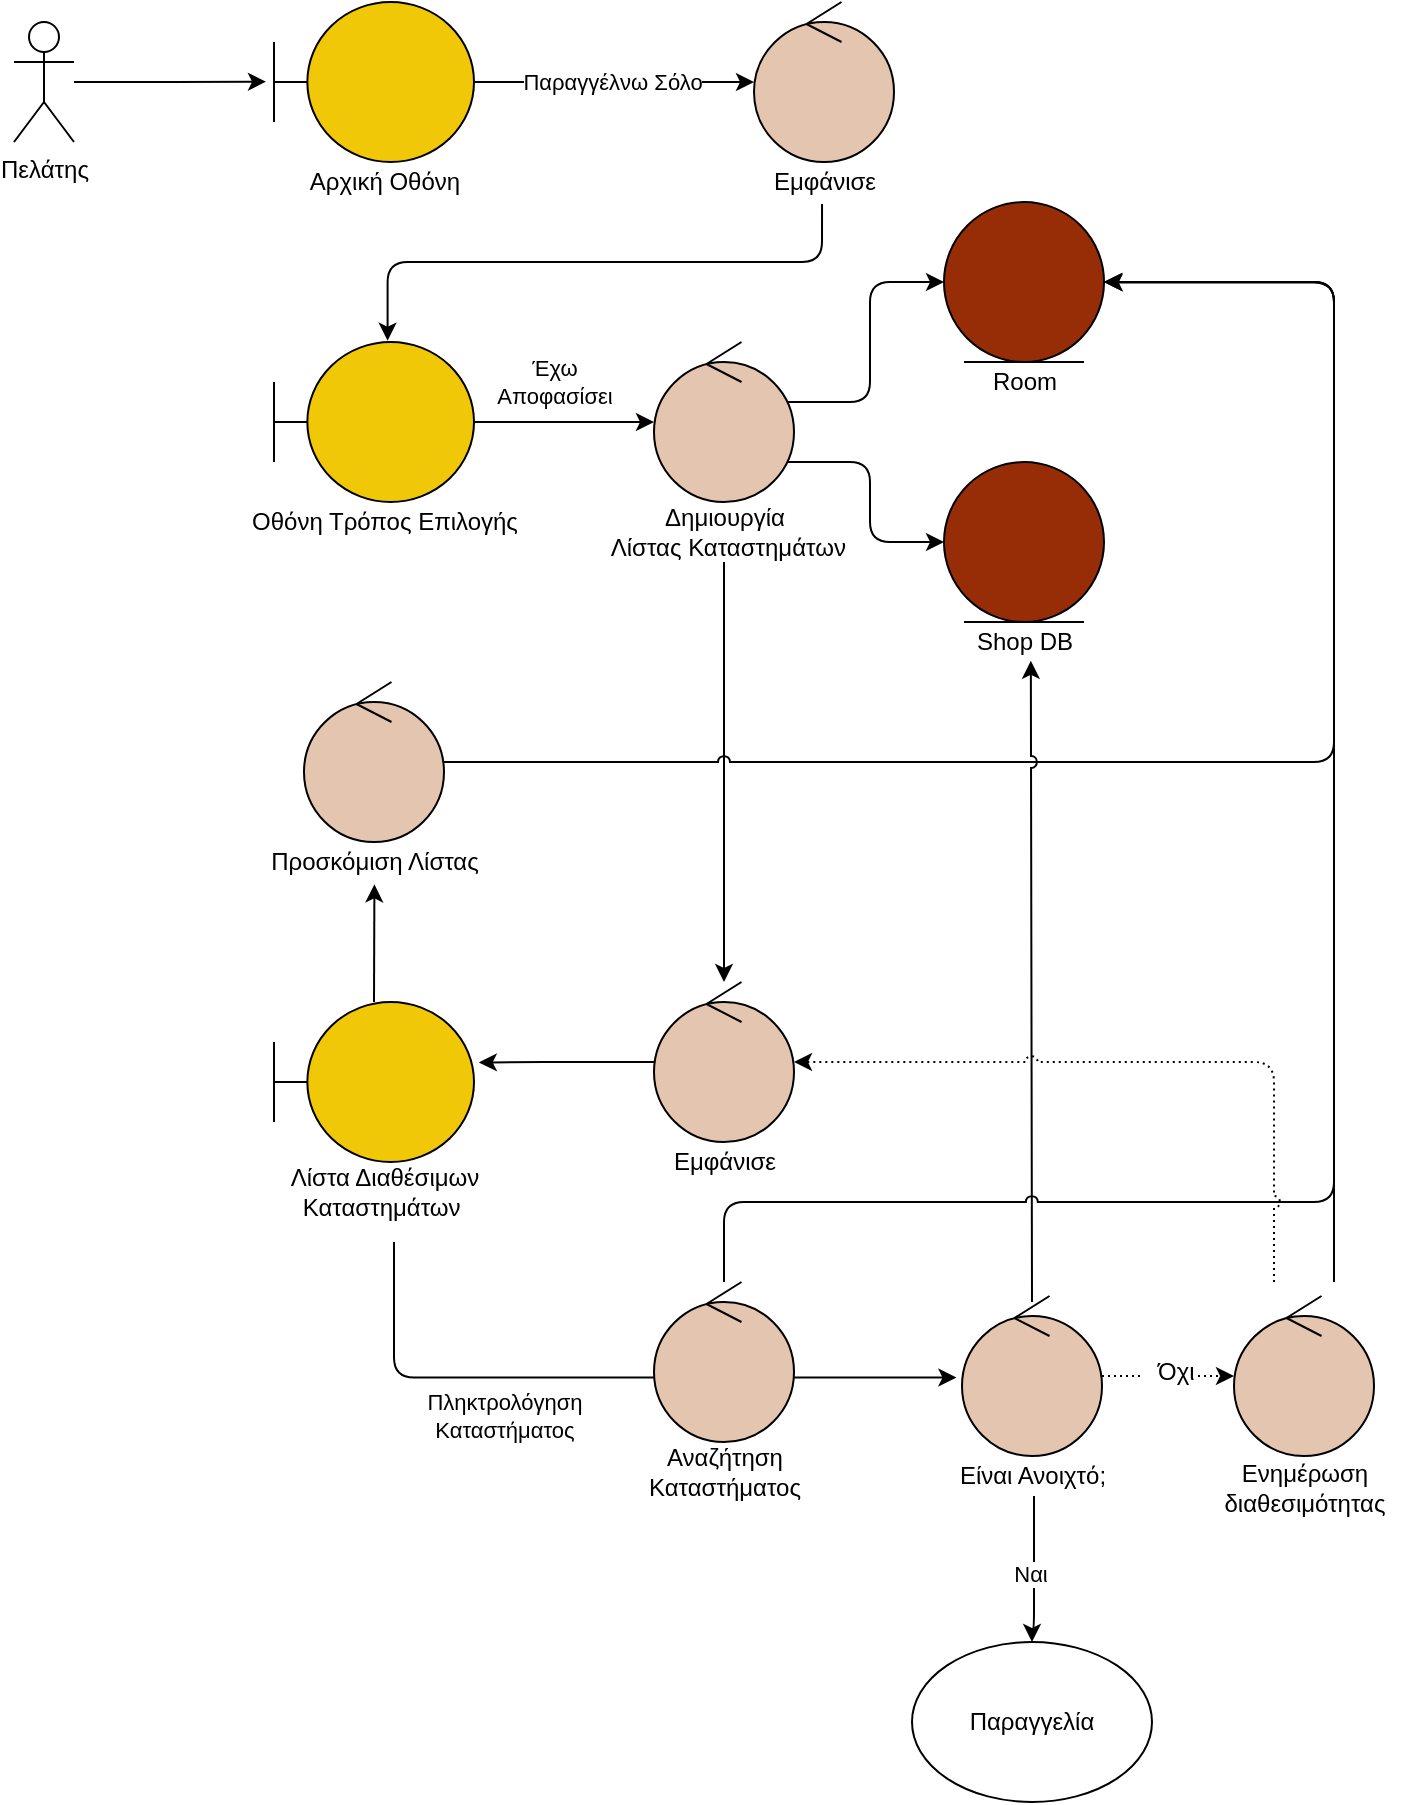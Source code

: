 <mxfile version="18.1.3" type="device"><diagram id="3wCA2NW_TdbyRuB1EPXy" name="Page-1"><mxGraphModel dx="1452" dy="1032" grid="1" gridSize="10" guides="1" tooltips="1" connect="1" arrows="1" fold="1" page="1" pageScale="1" pageWidth="1169" pageHeight="1654" math="0" shadow="0"><root><mxCell id="0"/><mxCell id="1" parent="0"/><mxCell id="vLx0UxDvzZxlZjzwwd8G-31" style="edgeStyle=orthogonalEdgeStyle;rounded=0;orthogonalLoop=1;jettySize=auto;html=1;entryX=-0.04;entryY=0.498;entryDx=0;entryDy=0;entryPerimeter=0;" parent="1" source="vLx0UxDvzZxlZjzwwd8G-1" target="vLx0UxDvzZxlZjzwwd8G-6" edge="1"><mxGeometry relative="1" as="geometry"/></mxCell><mxCell id="vLx0UxDvzZxlZjzwwd8G-1" value="Πελάτης" style="shape=umlActor;verticalLabelPosition=bottom;verticalAlign=top;html=1;" parent="1" vertex="1"><mxGeometry x="80" y="110" width="30" height="60" as="geometry"/></mxCell><mxCell id="vLx0UxDvzZxlZjzwwd8G-32" style="edgeStyle=orthogonalEdgeStyle;rounded=1;orthogonalLoop=1;jettySize=auto;html=1;" parent="1" source="vLx0UxDvzZxlZjzwwd8G-6" target="vLx0UxDvzZxlZjzwwd8G-10" edge="1"><mxGeometry relative="1" as="geometry"/></mxCell><mxCell id="ZmGg5q05Qmoomze8ij_W-1" value="Παραγγέλνω Σόλο" style="edgeLabel;html=1;align=center;verticalAlign=middle;resizable=0;points=[];" parent="vLx0UxDvzZxlZjzwwd8G-32" vertex="1" connectable="0"><mxGeometry x="-0.022" relative="1" as="geometry"><mxPoint as="offset"/></mxGeometry></mxCell><mxCell id="vLx0UxDvzZxlZjzwwd8G-6" value="" style="shape=umlBoundary;whiteSpace=wrap;html=1;fillColor=#F0C808;" parent="1" vertex="1"><mxGeometry x="210" y="100" width="100" height="80" as="geometry"/></mxCell><mxCell id="vLx0UxDvzZxlZjzwwd8G-9" value="Αρχική Οθόνη" style="text;html=1;align=center;verticalAlign=middle;resizable=0;points=[];autosize=1;strokeColor=none;fillColor=none;" parent="1" vertex="1"><mxGeometry x="220" y="180" width="90" height="20" as="geometry"/></mxCell><mxCell id="vLx0UxDvzZxlZjzwwd8G-10" value="" style="ellipse;shape=umlControl;whiteSpace=wrap;html=1;fillColor=#E4C5AF;" parent="1" vertex="1"><mxGeometry x="450" y="100" width="70" height="80" as="geometry"/></mxCell><mxCell id="vLx0UxDvzZxlZjzwwd8G-35" style="edgeStyle=orthogonalEdgeStyle;rounded=1;orthogonalLoop=1;jettySize=auto;html=1;entryX=0.568;entryY=-0.008;entryDx=0;entryDy=0;entryPerimeter=0;exitX=0.486;exitY=1.05;exitDx=0;exitDy=0;exitPerimeter=0;" parent="1" source="vLx0UxDvzZxlZjzwwd8G-11" target="vLx0UxDvzZxlZjzwwd8G-12" edge="1"><mxGeometry relative="1" as="geometry"><Array as="points"><mxPoint x="484" y="230"/><mxPoint x="267" y="230"/></Array></mxGeometry></mxCell><mxCell id="vLx0UxDvzZxlZjzwwd8G-11" value="Εμφάνισε" style="text;html=1;align=center;verticalAlign=middle;resizable=0;points=[];autosize=1;strokeColor=none;fillColor=none;" parent="1" vertex="1"><mxGeometry x="450" y="180" width="70" height="20" as="geometry"/></mxCell><mxCell id="vLx0UxDvzZxlZjzwwd8G-36" style="edgeStyle=orthogonalEdgeStyle;rounded=1;orthogonalLoop=1;jettySize=auto;html=1;" parent="1" source="vLx0UxDvzZxlZjzwwd8G-12" target="vLx0UxDvzZxlZjzwwd8G-15" edge="1"><mxGeometry relative="1" as="geometry"/></mxCell><mxCell id="ZmGg5q05Qmoomze8ij_W-16" value="Έχω &lt;br&gt;Αποφασίσει" style="edgeLabel;html=1;align=center;verticalAlign=middle;resizable=0;points=[];" parent="vLx0UxDvzZxlZjzwwd8G-36" vertex="1" connectable="0"><mxGeometry x="-0.287" y="-1" relative="1" as="geometry"><mxPoint x="8" y="-21" as="offset"/></mxGeometry></mxCell><mxCell id="vLx0UxDvzZxlZjzwwd8G-12" value="" style="shape=umlBoundary;whiteSpace=wrap;html=1;fillColor=#F0C808;" parent="1" vertex="1"><mxGeometry x="210" y="270" width="100" height="80" as="geometry"/></mxCell><mxCell id="vLx0UxDvzZxlZjzwwd8G-13" value="Οθόνη Τρόπος Επιλογής" style="text;html=1;align=center;verticalAlign=middle;resizable=0;points=[];autosize=1;strokeColor=none;fillColor=none;" parent="1" vertex="1"><mxGeometry x="190" y="350" width="150" height="20" as="geometry"/></mxCell><mxCell id="vLx0UxDvzZxlZjzwwd8G-37" style="edgeStyle=orthogonalEdgeStyle;rounded=1;orthogonalLoop=1;jettySize=auto;html=1;entryX=0;entryY=0.5;entryDx=0;entryDy=0;exitX=0.952;exitY=0.375;exitDx=0;exitDy=0;exitPerimeter=0;" parent="1" source="vLx0UxDvzZxlZjzwwd8G-15" target="vLx0UxDvzZxlZjzwwd8G-17" edge="1"><mxGeometry relative="1" as="geometry"><Array as="points"><mxPoint x="508" y="300"/><mxPoint x="508" y="240"/></Array></mxGeometry></mxCell><mxCell id="vLx0UxDvzZxlZjzwwd8G-38" style="edgeStyle=orthogonalEdgeStyle;rounded=1;orthogonalLoop=1;jettySize=auto;html=1;entryX=0;entryY=0.5;entryDx=0;entryDy=0;" parent="1" source="vLx0UxDvzZxlZjzwwd8G-15" target="vLx0UxDvzZxlZjzwwd8G-18" edge="1"><mxGeometry relative="1" as="geometry"><Array as="points"><mxPoint x="508" y="330"/><mxPoint x="508" y="370"/></Array></mxGeometry></mxCell><mxCell id="vLx0UxDvzZxlZjzwwd8G-15" value="" style="ellipse;shape=umlControl;whiteSpace=wrap;html=1;fillColor=#E4C5AF;" parent="1" vertex="1"><mxGeometry x="400" y="270" width="70" height="80" as="geometry"/></mxCell><mxCell id="vLx0UxDvzZxlZjzwwd8G-39" style="edgeStyle=orthogonalEdgeStyle;rounded=1;orthogonalLoop=1;jettySize=auto;html=1;jumpStyle=arc;" parent="1" source="vLx0UxDvzZxlZjzwwd8G-16" target="vLx0UxDvzZxlZjzwwd8G-23" edge="1"><mxGeometry relative="1" as="geometry"><mxPoint x="480" y="460" as="targetPoint"/></mxGeometry></mxCell><mxCell id="vLx0UxDvzZxlZjzwwd8G-16" value="&lt;span style=&quot;&quot;&gt;Δημιουργία&lt;br&gt;&amp;nbsp;Λίστας Καταστημάτων&lt;/span&gt;" style="text;html=1;align=center;verticalAlign=middle;resizable=0;points=[];autosize=1;strokeColor=none;fillColor=none;" parent="1" vertex="1"><mxGeometry x="360" y="350" width="150" height="30" as="geometry"/></mxCell><mxCell id="vLx0UxDvzZxlZjzwwd8G-17" value="" style="ellipse;shape=umlEntity;whiteSpace=wrap;html=1;fillColor=#972D07;" parent="1" vertex="1"><mxGeometry x="545" y="200" width="80" height="80" as="geometry"/></mxCell><mxCell id="vLx0UxDvzZxlZjzwwd8G-18" value="" style="ellipse;shape=umlEntity;whiteSpace=wrap;html=1;fillColor=#972D07;" parent="1" vertex="1"><mxGeometry x="545" y="330" width="80" height="80" as="geometry"/></mxCell><mxCell id="vLx0UxDvzZxlZjzwwd8G-19" value="Room" style="text;html=1;align=center;verticalAlign=middle;resizable=0;points=[];autosize=1;strokeColor=none;fillColor=none;" parent="1" vertex="1"><mxGeometry x="560" y="280" width="50" height="20" as="geometry"/></mxCell><mxCell id="vLx0UxDvzZxlZjzwwd8G-20" value="Shop DB" style="text;html=1;align=center;verticalAlign=middle;resizable=0;points=[];autosize=1;strokeColor=none;fillColor=none;" parent="1" vertex="1"><mxGeometry x="555" y="410" width="60" height="20" as="geometry"/></mxCell><mxCell id="vLx0UxDvzZxlZjzwwd8G-40" style="edgeStyle=orthogonalEdgeStyle;rounded=1;orthogonalLoop=1;jettySize=auto;html=1;entryX=1.005;entryY=0.503;entryDx=0;entryDy=0;entryPerimeter=0;jumpStyle=arc;" parent="1" source="vLx0UxDvzZxlZjzwwd8G-21" target="vLx0UxDvzZxlZjzwwd8G-17" edge="1"><mxGeometry relative="1" as="geometry"><Array as="points"><mxPoint x="740" y="480"/><mxPoint x="740" y="240"/></Array><mxPoint x="626" y="240" as="targetPoint"/></mxGeometry></mxCell><mxCell id="vLx0UxDvzZxlZjzwwd8G-21" value="" style="ellipse;shape=umlControl;whiteSpace=wrap;html=1;fillColor=#E4C5AF;" parent="1" vertex="1"><mxGeometry x="225" y="440" width="70" height="80" as="geometry"/></mxCell><mxCell id="vLx0UxDvzZxlZjzwwd8G-22" value="Προσκόμιση Λίστας" style="text;html=1;align=center;verticalAlign=middle;resizable=0;points=[];autosize=1;strokeColor=none;fillColor=none;" parent="1" vertex="1"><mxGeometry x="200" y="520" width="120" height="20" as="geometry"/></mxCell><mxCell id="vLx0UxDvzZxlZjzwwd8G-42" style="edgeStyle=orthogonalEdgeStyle;rounded=1;orthogonalLoop=1;jettySize=auto;html=1;entryX=1.024;entryY=0.378;entryDx=0;entryDy=0;entryPerimeter=0;" parent="1" source="vLx0UxDvzZxlZjzwwd8G-23" target="vLx0UxDvzZxlZjzwwd8G-25" edge="1"><mxGeometry relative="1" as="geometry"/></mxCell><mxCell id="ZmGg5q05Qmoomze8ij_W-15" style="edgeStyle=orthogonalEdgeStyle;rounded=1;jumpStyle=arc;orthogonalLoop=1;jettySize=auto;html=1;entryX=0.502;entryY=1.059;entryDx=0;entryDy=0;entryPerimeter=0;" parent="1" source="vLx0UxDvzZxlZjzwwd8G-25" target="vLx0UxDvzZxlZjzwwd8G-22" edge="1"><mxGeometry relative="1" as="geometry"/></mxCell><mxCell id="vLx0UxDvzZxlZjzwwd8G-25" value="" style="shape=umlBoundary;whiteSpace=wrap;html=1;fillColor=#F0C808;" parent="1" vertex="1"><mxGeometry x="210" y="600" width="100" height="80" as="geometry"/></mxCell><mxCell id="vLx0UxDvzZxlZjzwwd8G-44" style="edgeStyle=orthogonalEdgeStyle;rounded=1;orthogonalLoop=1;jettySize=auto;html=1;entryX=-0.04;entryY=0.51;entryDx=0;entryDy=0;entryPerimeter=0;" parent="1" target="vLx0UxDvzZxlZjzwwd8G-27" edge="1"><mxGeometry relative="1" as="geometry"><Array as="points"><mxPoint x="270" y="720"/><mxPoint x="270" y="788"/></Array><mxPoint x="270" y="720" as="sourcePoint"/></mxGeometry></mxCell><mxCell id="ZmGg5q05Qmoomze8ij_W-2" value="Πληκτρολόγηση &lt;br&gt;Καταστήματος" style="edgeLabel;html=1;align=center;verticalAlign=middle;resizable=0;points=[];" parent="vLx0UxDvzZxlZjzwwd8G-44" vertex="1" connectable="0"><mxGeometry x="-0.757" relative="1" as="geometry"><mxPoint x="55" y="44" as="offset"/></mxGeometry></mxCell><mxCell id="vLx0UxDvzZxlZjzwwd8G-26" value="Λίστα Διαθέσιμων&lt;br&gt;Καταστημάτων&amp;nbsp;" style="text;html=1;align=center;verticalAlign=middle;resizable=0;points=[];autosize=1;strokeColor=none;fillColor=none;" parent="1" vertex="1"><mxGeometry x="210" y="680" width="110" height="30" as="geometry"/></mxCell><mxCell id="vLx0UxDvzZxlZjzwwd8G-45" style="edgeStyle=orthogonalEdgeStyle;rounded=1;orthogonalLoop=1;jettySize=auto;html=1;entryX=0.557;entryY=0.97;entryDx=0;entryDy=0;entryPerimeter=0;jumpStyle=arc;" parent="1" target="vLx0UxDvzZxlZjzwwd8G-20" edge="1"><mxGeometry relative="1" as="geometry"><mxPoint x="589" y="750" as="sourcePoint"/><Array as="points"><mxPoint x="588" y="750"/></Array></mxGeometry></mxCell><mxCell id="ZmGg5q05Qmoomze8ij_W-11" style="edgeStyle=orthogonalEdgeStyle;rounded=1;jumpStyle=arc;orthogonalLoop=1;jettySize=auto;html=1;dashed=1;dashPattern=1 2;" parent="1" source="vLx0UxDvzZxlZjzwwd8G-27" edge="1"><mxGeometry relative="1" as="geometry"><mxPoint x="690.0" y="787" as="targetPoint"/></mxGeometry></mxCell><mxCell id="ZmGg5q05Qmoomze8ij_W-19" value="&lt;span style=&quot;font-family: &amp;quot;Apple Color Emoji&amp;quot;; font-size: 12px; text-align: start;&quot;&gt;🍝&lt;/span&gt;Όχι" style="edgeLabel;html=1;align=center;verticalAlign=middle;resizable=0;points=[];fontSize=12;labelBackgroundColor=default;" parent="ZmGg5q05Qmoomze8ij_W-11" vertex="1" connectable="0"><mxGeometry x="-0.046" y="2" relative="1" as="geometry"><mxPoint as="offset"/></mxGeometry></mxCell><mxCell id="vLx0UxDvzZxlZjzwwd8G-27" value="" style="ellipse;shape=umlControl;whiteSpace=wrap;html=1;fillColor=#E4C5AF;" parent="1" vertex="1"><mxGeometry x="554" y="747" width="70" height="80" as="geometry"/></mxCell><mxCell id="vLx0UxDvzZxlZjzwwd8G-46" style="edgeStyle=orthogonalEdgeStyle;rounded=1;orthogonalLoop=1;jettySize=auto;html=1;entryX=0.5;entryY=0;entryDx=0;entryDy=0;" parent="1" source="vLx0UxDvzZxlZjzwwd8G-28" target="ZmGg5q05Qmoomze8ij_W-4" edge="1"><mxGeometry relative="1" as="geometry"><mxPoint x="434.79" y="914.24" as="targetPoint"/><Array as="points"><mxPoint x="590" y="914"/><mxPoint x="589" y="914"/></Array></mxGeometry></mxCell><mxCell id="ZmGg5q05Qmoomze8ij_W-3" value="Ναι" style="edgeLabel;html=1;align=center;verticalAlign=middle;resizable=0;points=[];" parent="vLx0UxDvzZxlZjzwwd8G-46" vertex="1" connectable="0"><mxGeometry x="-0.472" y="-2" relative="1" as="geometry"><mxPoint y="19" as="offset"/></mxGeometry></mxCell><mxCell id="vLx0UxDvzZxlZjzwwd8G-28" value="&lt;span style=&quot;&quot;&gt;Είναι Ανοιχτό;&lt;/span&gt;" style="text;html=1;align=center;verticalAlign=middle;resizable=0;points=[];autosize=1;strokeColor=none;fillColor=none;" parent="1" vertex="1"><mxGeometry x="544" y="827" width="90" height="20" as="geometry"/></mxCell><mxCell id="ZmGg5q05Qmoomze8ij_W-4" value="Παραγγελία" style="ellipse;whiteSpace=wrap;html=1;" parent="1" vertex="1"><mxGeometry x="529" y="920" width="120" height="80" as="geometry"/></mxCell><mxCell id="ZmGg5q05Qmoomze8ij_W-5" value="" style="group" parent="1" vertex="1" connectable="0"><mxGeometry x="400" y="590" width="70" height="100" as="geometry"/></mxCell><mxCell id="vLx0UxDvzZxlZjzwwd8G-23" value="" style="ellipse;shape=umlControl;whiteSpace=wrap;html=1;fillColor=#E4C5AF;" parent="ZmGg5q05Qmoomze8ij_W-5" vertex="1"><mxGeometry width="70" height="80" as="geometry"/></mxCell><mxCell id="vLx0UxDvzZxlZjzwwd8G-24" value="Εμφάνισε" style="text;html=1;align=center;verticalAlign=middle;resizable=0;points=[];autosize=1;strokeColor=none;fillColor=none;" parent="ZmGg5q05Qmoomze8ij_W-5" vertex="1"><mxGeometry y="80" width="70" height="20" as="geometry"/></mxCell><mxCell id="ZmGg5q05Qmoomze8ij_W-6" value="" style="group" parent="1" vertex="1" connectable="0"><mxGeometry x="400" y="740" width="85" height="105" as="geometry"/></mxCell><mxCell id="ZmGg5q05Qmoomze8ij_W-7" value="" style="ellipse;shape=umlControl;whiteSpace=wrap;html=1;fillColor=#E4C5AF;" parent="ZmGg5q05Qmoomze8ij_W-6" vertex="1"><mxGeometry width="70" height="80" as="geometry"/></mxCell><mxCell id="ZmGg5q05Qmoomze8ij_W-8" value="Αναζήτηση &lt;br&gt;Καταστήματος" style="text;html=1;align=center;verticalAlign=middle;resizable=0;points=[];autosize=1;strokeColor=none;fillColor=none;" parent="ZmGg5q05Qmoomze8ij_W-6" vertex="1"><mxGeometry x="-15" y="80" width="100" height="30" as="geometry"/></mxCell><mxCell id="ZmGg5q05Qmoomze8ij_W-10" style="edgeStyle=orthogonalEdgeStyle;rounded=1;jumpStyle=arc;orthogonalLoop=1;jettySize=auto;html=1;entryX=1;entryY=0.5;entryDx=0;entryDy=0;" parent="1" source="ZmGg5q05Qmoomze8ij_W-7" target="vLx0UxDvzZxlZjzwwd8G-17" edge="1"><mxGeometry relative="1" as="geometry"><Array as="points"><mxPoint x="435" y="700"/><mxPoint x="740" y="700"/><mxPoint x="740" y="240"/></Array></mxGeometry></mxCell><mxCell id="ZmGg5q05Qmoomze8ij_W-14" style="edgeStyle=orthogonalEdgeStyle;rounded=1;jumpStyle=arc;orthogonalLoop=1;jettySize=auto;html=1;entryX=1;entryY=0.5;entryDx=0;entryDy=0;" parent="1" target="vLx0UxDvzZxlZjzwwd8G-17" edge="1"><mxGeometry relative="1" as="geometry"><mxPoint x="630.0" y="240" as="targetPoint"/><mxPoint x="740" y="740" as="sourcePoint"/><Array as="points"><mxPoint x="740" y="240"/></Array></mxGeometry></mxCell><mxCell id="ZmGg5q05Qmoomze8ij_W-23" style="edgeStyle=orthogonalEdgeStyle;rounded=1;jumpStyle=arc;orthogonalLoop=1;jettySize=auto;html=1;dashed=1;dashPattern=1 2;fontSize=20;entryX=1;entryY=0.5;entryDx=0;entryDy=0;entryPerimeter=0;" parent="1" target="vLx0UxDvzZxlZjzwwd8G-23" edge="1"><mxGeometry relative="1" as="geometry"><mxPoint x="690" y="670" as="targetPoint"/><mxPoint x="710" y="740" as="sourcePoint"/><Array as="points"><mxPoint x="710" y="630"/></Array></mxGeometry></mxCell><mxCell id="ZmGg5q05Qmoomze8ij_W-12" value="" style="ellipse;shape=umlControl;whiteSpace=wrap;html=1;fillColor=#E4C5AF;" parent="1" vertex="1"><mxGeometry x="690" y="747" width="70" height="80" as="geometry"/></mxCell><mxCell id="ZmGg5q05Qmoomze8ij_W-13" value="&lt;span style=&quot;&quot;&gt;Ενημέρωση &lt;br&gt;διαθεσιμότητας&lt;/span&gt;" style="text;html=1;align=center;verticalAlign=middle;resizable=0;points=[];autosize=1;strokeColor=none;fillColor=none;" parent="1" vertex="1"><mxGeometry x="670" y="828" width="110" height="30" as="geometry"/></mxCell><mxCell id="ZmGg5q05Qmoomze8ij_W-21" value="&lt;meta charset=&quot;utf-8&quot; style=&quot;font-size: 20px;&quot;&gt;&lt;span style=&quot;color: rgb(0, 0, 0); font-family: &amp;quot;Apple Color Emoji&amp;quot;; font-size: 20px; font-style: normal; font-variant-ligatures: normal; font-variant-caps: normal; font-weight: 400; letter-spacing: normal; orphans: 2; text-indent: 0px; text-transform: none; widows: 2; word-spacing: 0px; -webkit-text-stroke-width: 0px; text-decoration-thickness: initial; text-decoration-style: initial; text-decoration-color: initial; float: none; display: inline !important;&quot;&gt;🍝&lt;/span&gt;" style="text;whiteSpace=wrap;html=1;fontSize=20;align=center;verticalAlign=middle;labelBackgroundColor=none;" parent="1" vertex="1"><mxGeometry x="705" y="794" width="40" height="30" as="geometry"/></mxCell></root></mxGraphModel></diagram></mxfile>